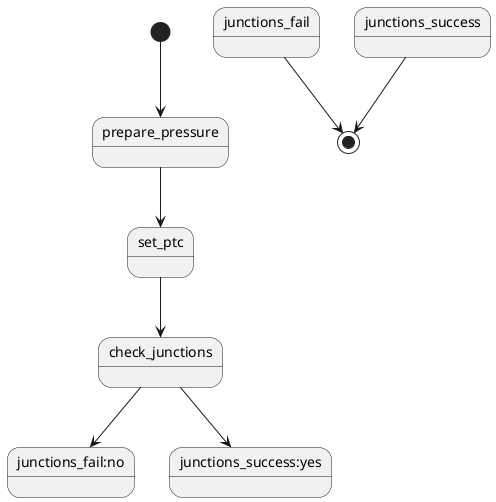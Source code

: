 @startuml
[*]-->prepare_pressure
prepare_pressure-->set_ptc
set_ptc-->check_junctions
check_junctions-->junctions_fail:no
check_junctions-->junctions_success:yes
junctions_fail-->[*]
junctions_success-->[*]
@enduml